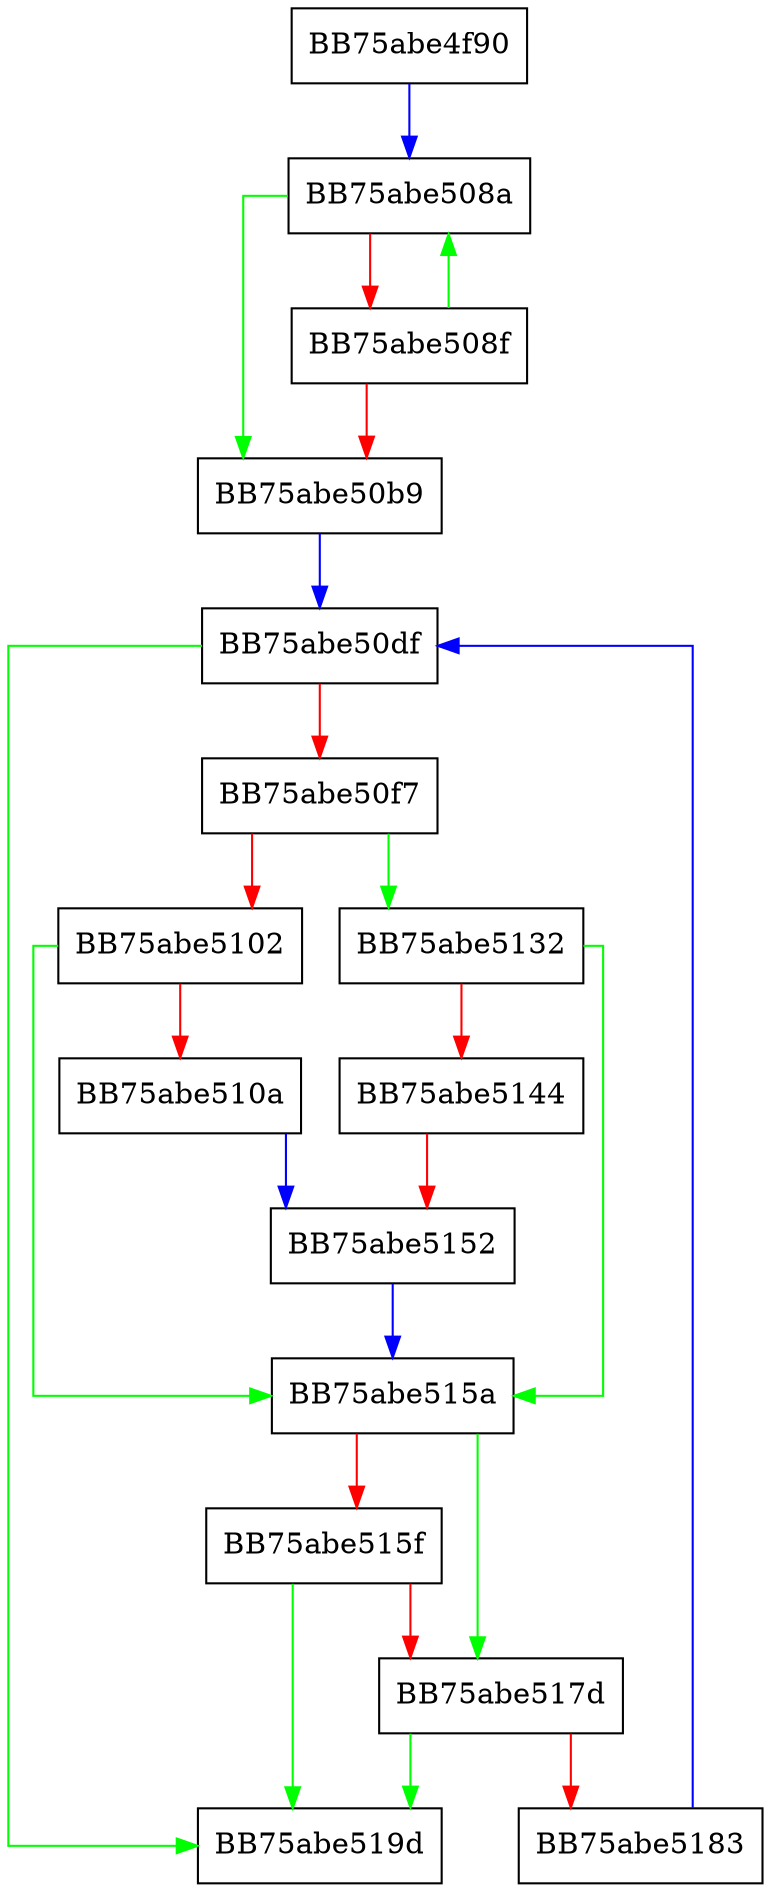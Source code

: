 digraph ZSTD_HcFindBestMatch_extDict_5 {
  node [shape="box"];
  graph [splines=ortho];
  BB75abe4f90 -> BB75abe508a [color="blue"];
  BB75abe508a -> BB75abe50b9 [color="green"];
  BB75abe508a -> BB75abe508f [color="red"];
  BB75abe508f -> BB75abe508a [color="green"];
  BB75abe508f -> BB75abe50b9 [color="red"];
  BB75abe50b9 -> BB75abe50df [color="blue"];
  BB75abe50df -> BB75abe519d [color="green"];
  BB75abe50df -> BB75abe50f7 [color="red"];
  BB75abe50f7 -> BB75abe5132 [color="green"];
  BB75abe50f7 -> BB75abe5102 [color="red"];
  BB75abe5102 -> BB75abe515a [color="green"];
  BB75abe5102 -> BB75abe510a [color="red"];
  BB75abe510a -> BB75abe5152 [color="blue"];
  BB75abe5132 -> BB75abe515a [color="green"];
  BB75abe5132 -> BB75abe5144 [color="red"];
  BB75abe5144 -> BB75abe5152 [color="red"];
  BB75abe5152 -> BB75abe515a [color="blue"];
  BB75abe515a -> BB75abe517d [color="green"];
  BB75abe515a -> BB75abe515f [color="red"];
  BB75abe515f -> BB75abe519d [color="green"];
  BB75abe515f -> BB75abe517d [color="red"];
  BB75abe517d -> BB75abe519d [color="green"];
  BB75abe517d -> BB75abe5183 [color="red"];
  BB75abe5183 -> BB75abe50df [color="blue"];
}
